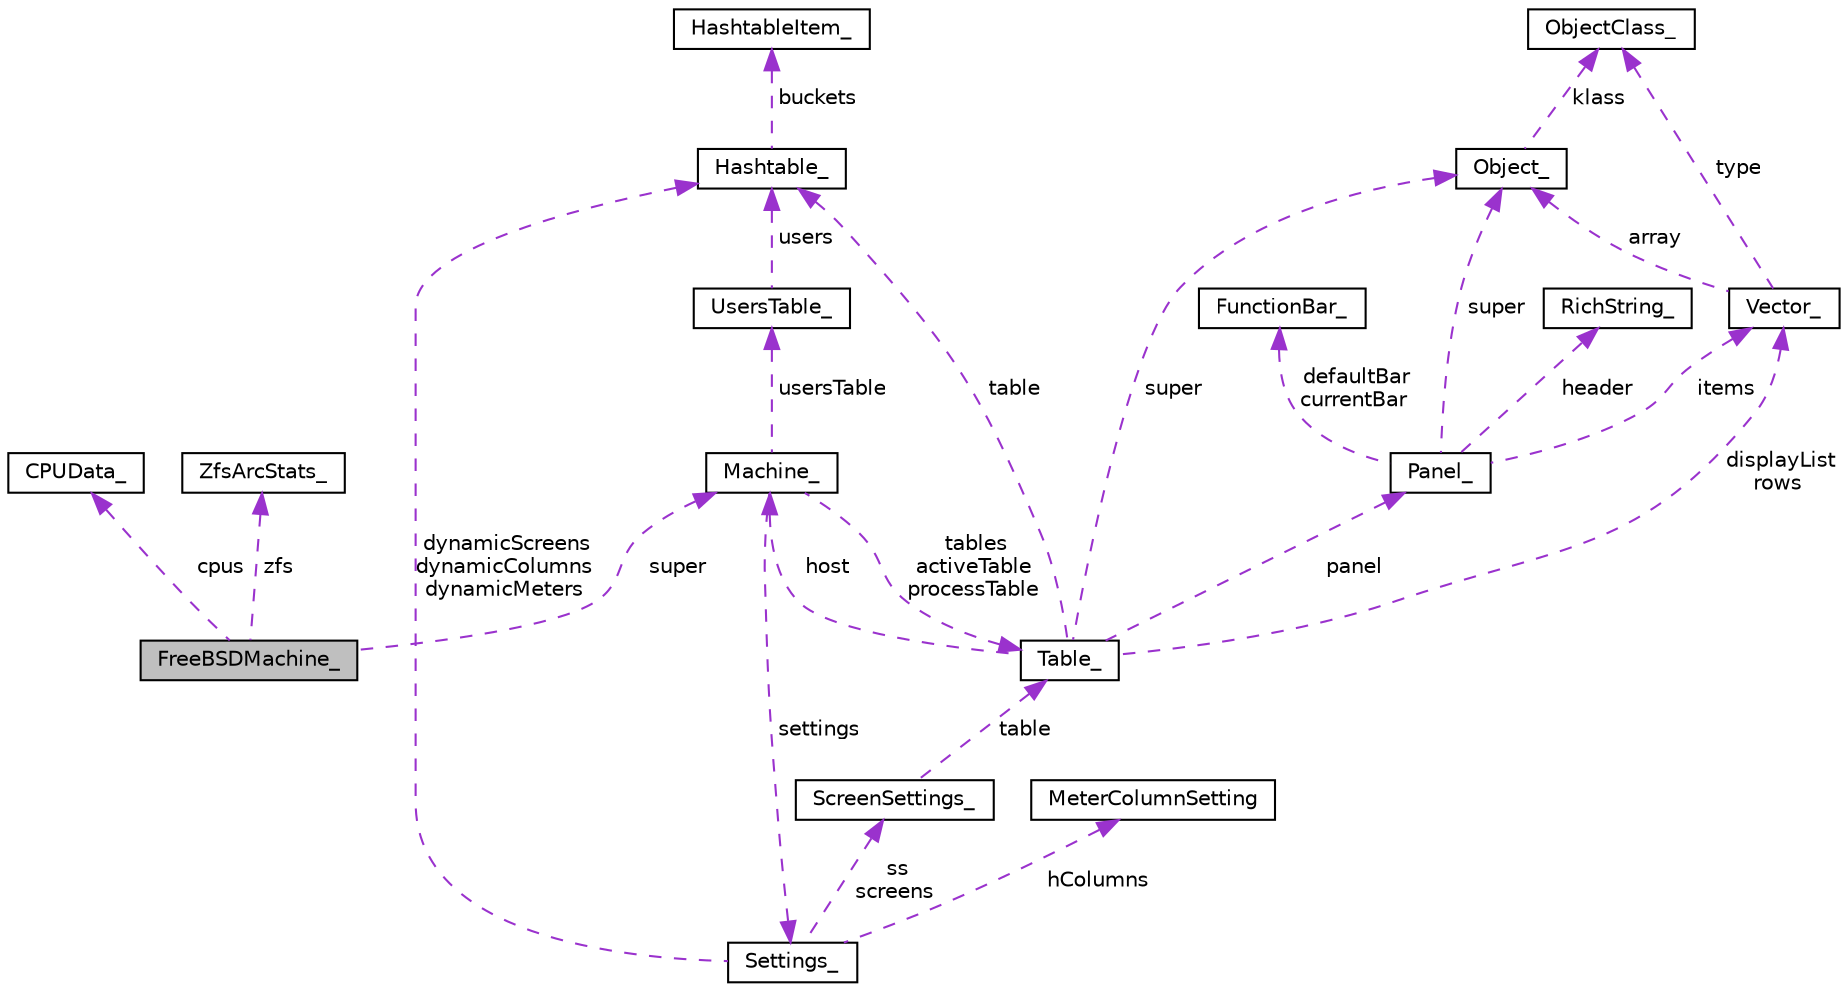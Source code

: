 digraph "FreeBSDMachine_"
{
  edge [fontname="Helvetica",fontsize="10",labelfontname="Helvetica",labelfontsize="10"];
  node [fontname="Helvetica",fontsize="10",shape=record];
  Node1 [label="FreeBSDMachine_",height=0.2,width=0.4,color="black", fillcolor="grey75", style="filled", fontcolor="black"];
  Node2 -> Node1 [dir="back",color="darkorchid3",fontsize="10",style="dashed",label=" super" ];
  Node2 [label="Machine_",height=0.2,width=0.4,color="black", fillcolor="white", style="filled",URL="$structMachine__.html"];
  Node3 -> Node2 [dir="back",color="darkorchid3",fontsize="10",style="dashed",label=" tables\nactiveTable\nprocessTable" ];
  Node3 [label="Table_",height=0.2,width=0.4,color="black", fillcolor="white", style="filled",URL="$structTable__.html"];
  Node4 -> Node3 [dir="back",color="darkorchid3",fontsize="10",style="dashed",label=" displayList\nrows" ];
  Node4 [label="Vector_",height=0.2,width=0.4,color="black", fillcolor="white", style="filled",URL="$structVector__.html"];
  Node5 -> Node4 [dir="back",color="darkorchid3",fontsize="10",style="dashed",label=" type" ];
  Node5 [label="ObjectClass_",height=0.2,width=0.4,color="black", fillcolor="white", style="filled",URL="$structObjectClass__.html"];
  Node6 -> Node4 [dir="back",color="darkorchid3",fontsize="10",style="dashed",label=" array" ];
  Node6 [label="Object_",height=0.2,width=0.4,color="black", fillcolor="white", style="filled",URL="$structObject__.html"];
  Node5 -> Node6 [dir="back",color="darkorchid3",fontsize="10",style="dashed",label=" klass" ];
  Node2 -> Node3 [dir="back",color="darkorchid3",fontsize="10",style="dashed",label=" host" ];
  Node7 -> Node3 [dir="back",color="darkorchid3",fontsize="10",style="dashed",label=" table" ];
  Node7 [label="Hashtable_",height=0.2,width=0.4,color="black", fillcolor="white", style="filled",URL="$structHashtable__.html"];
  Node8 -> Node7 [dir="back",color="darkorchid3",fontsize="10",style="dashed",label=" buckets" ];
  Node8 [label="HashtableItem_",height=0.2,width=0.4,color="black", fillcolor="white", style="filled",URL="$structHashtableItem__.html"];
  Node9 -> Node3 [dir="back",color="darkorchid3",fontsize="10",style="dashed",label=" panel" ];
  Node9 [label="Panel_",height=0.2,width=0.4,color="black", fillcolor="white", style="filled",URL="$structPanel__.html"];
  Node4 -> Node9 [dir="back",color="darkorchid3",fontsize="10",style="dashed",label=" items" ];
  Node10 -> Node9 [dir="back",color="darkorchid3",fontsize="10",style="dashed",label=" header" ];
  Node10 [label="RichString_",height=0.2,width=0.4,color="black", fillcolor="white", style="filled",URL="$structRichString__.html"];
  Node11 -> Node9 [dir="back",color="darkorchid3",fontsize="10",style="dashed",label=" defaultBar\ncurrentBar" ];
  Node11 [label="FunctionBar_",height=0.2,width=0.4,color="black", fillcolor="white", style="filled",URL="$structFunctionBar__.html"];
  Node6 -> Node9 [dir="back",color="darkorchid3",fontsize="10",style="dashed",label=" super" ];
  Node6 -> Node3 [dir="back",color="darkorchid3",fontsize="10",style="dashed",label=" super" ];
  Node12 -> Node2 [dir="back",color="darkorchid3",fontsize="10",style="dashed",label=" settings" ];
  Node12 [label="Settings_",height=0.2,width=0.4,color="black", fillcolor="white", style="filled",URL="$structSettings__.html"];
  Node13 -> Node12 [dir="back",color="darkorchid3",fontsize="10",style="dashed",label=" ss\nscreens" ];
  Node13 [label="ScreenSettings_",height=0.2,width=0.4,color="black", fillcolor="white", style="filled",URL="$structScreenSettings__.html"];
  Node3 -> Node13 [dir="back",color="darkorchid3",fontsize="10",style="dashed",label=" table" ];
  Node7 -> Node12 [dir="back",color="darkorchid3",fontsize="10",style="dashed",label=" dynamicScreens\ndynamicColumns\ndynamicMeters" ];
  Node14 -> Node12 [dir="back",color="darkorchid3",fontsize="10",style="dashed",label=" hColumns" ];
  Node14 [label="MeterColumnSetting",height=0.2,width=0.4,color="black", fillcolor="white", style="filled",URL="$structMeterColumnSetting.html"];
  Node15 -> Node2 [dir="back",color="darkorchid3",fontsize="10",style="dashed",label=" usersTable" ];
  Node15 [label="UsersTable_",height=0.2,width=0.4,color="black", fillcolor="white", style="filled",URL="$structUsersTable__.html"];
  Node7 -> Node15 [dir="back",color="darkorchid3",fontsize="10",style="dashed",label=" users" ];
  Node16 -> Node1 [dir="back",color="darkorchid3",fontsize="10",style="dashed",label=" cpus" ];
  Node16 [label="CPUData_",height=0.2,width=0.4,color="black", fillcolor="white", style="filled",URL="$structCPUData__.html"];
  Node17 -> Node1 [dir="back",color="darkorchid3",fontsize="10",style="dashed",label=" zfs" ];
  Node17 [label="ZfsArcStats_",height=0.2,width=0.4,color="black", fillcolor="white", style="filled",URL="$structZfsArcStats__.html"];
}
